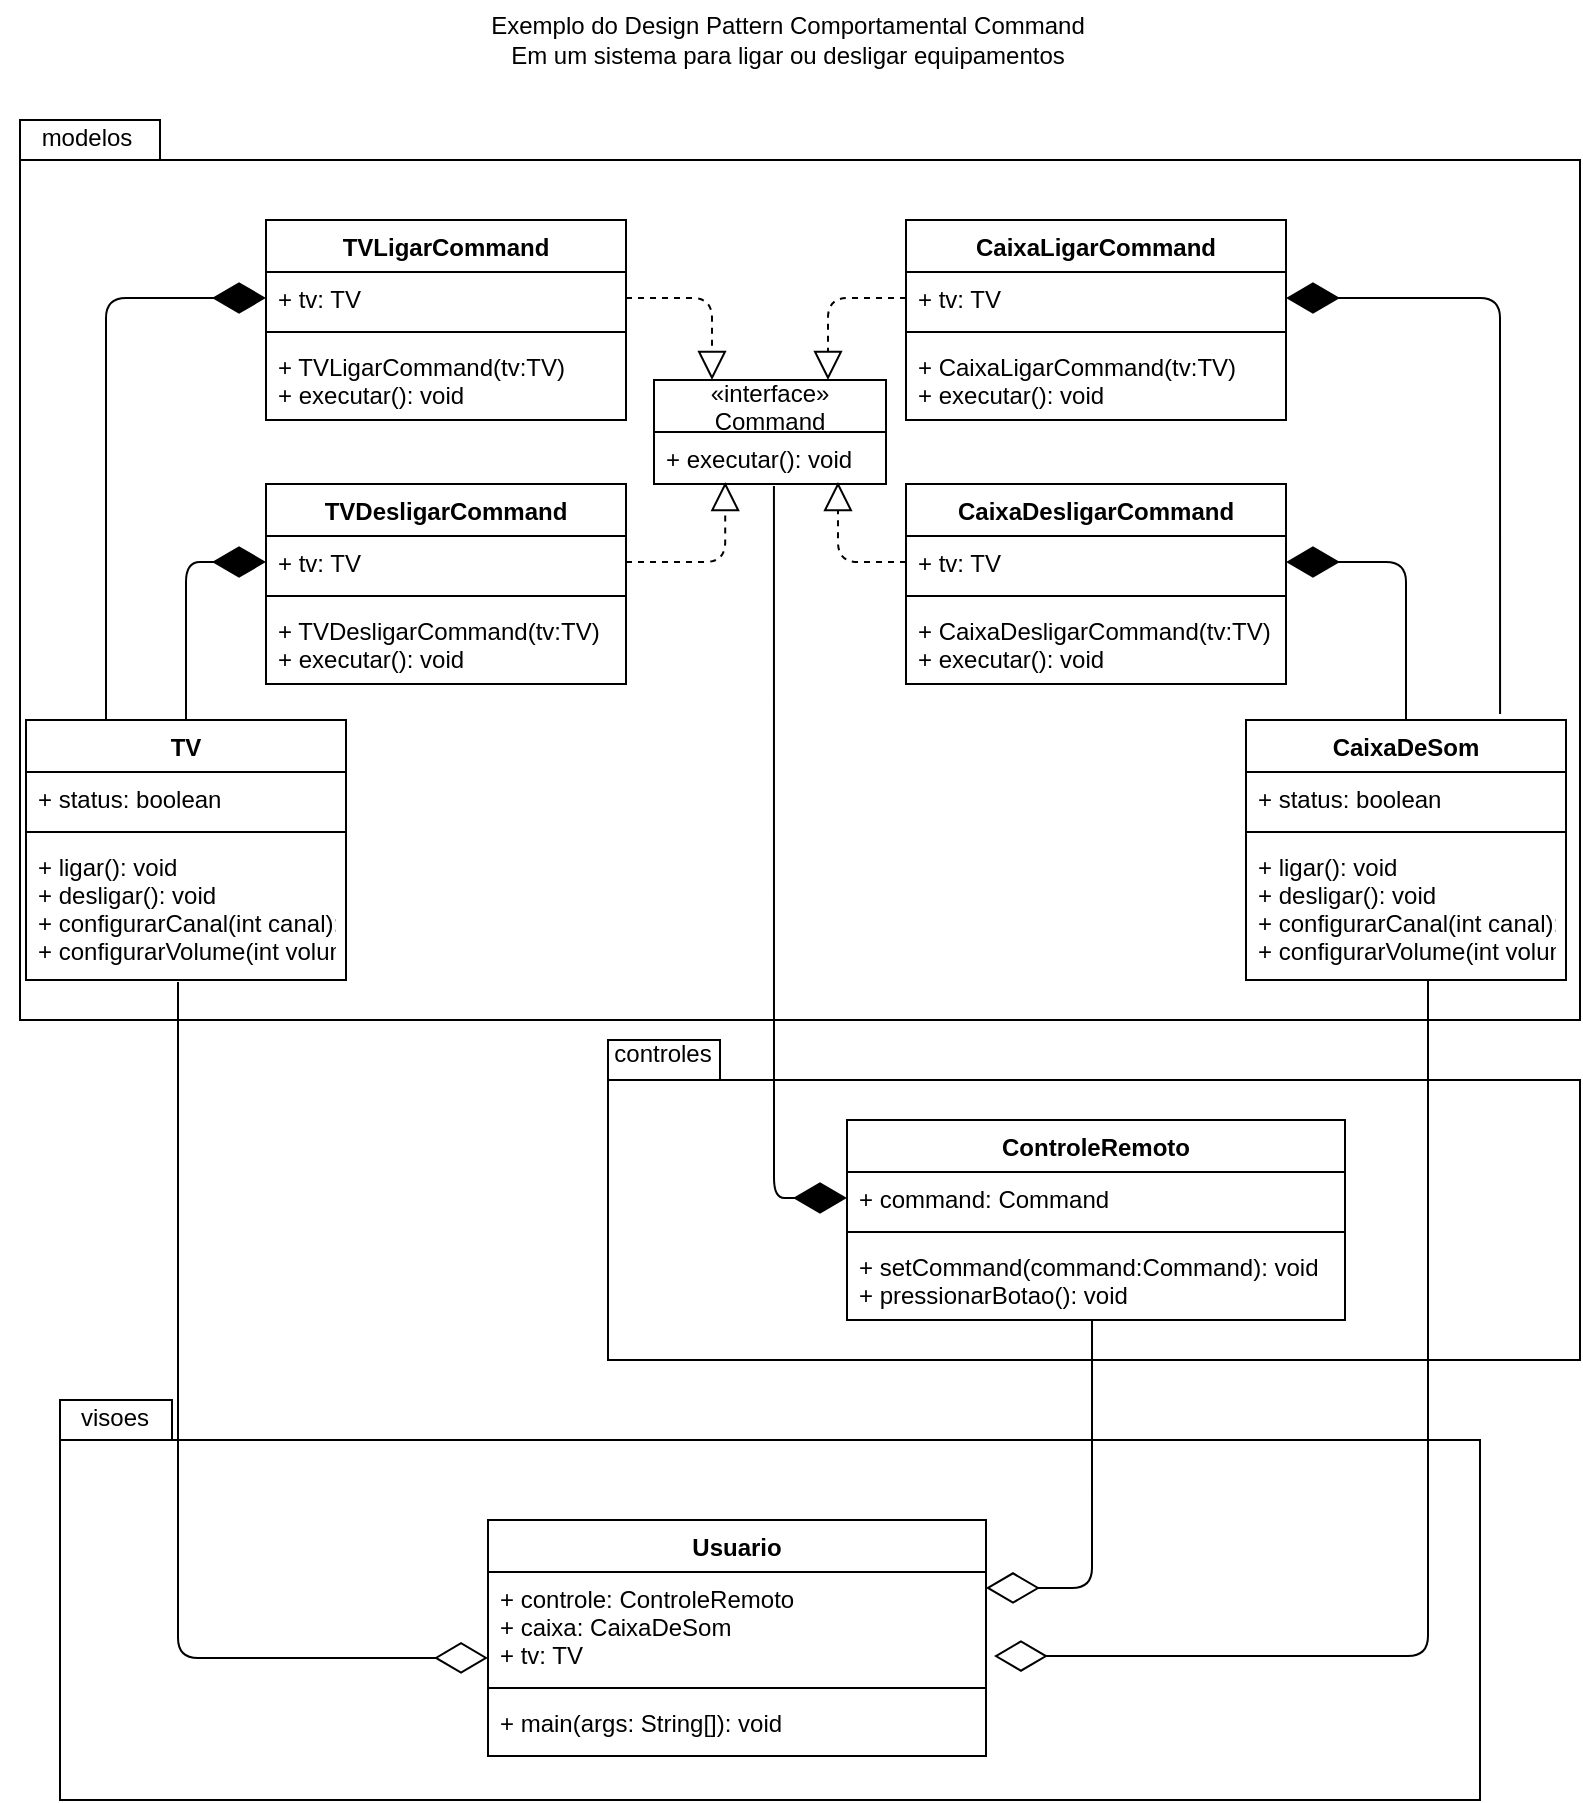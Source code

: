 <mxfile version="14.7.1" type="device"><diagram id="bPYHLYpQSe5J1xf9Yksz" name="Page-1"><mxGraphModel dx="981" dy="526" grid="1" gridSize="10" guides="1" tooltips="1" connect="1" arrows="1" fold="1" page="1" pageScale="1" pageWidth="827" pageHeight="1169" math="0" shadow="0"><root><mxCell id="0"/><mxCell id="1" parent="0"/><mxCell id="77oV-Q9e77BOvfnvX0_j-55" value="" style="shape=folder;fontStyle=1;spacingTop=10;tabWidth=56;tabHeight=20;tabPosition=left;html=1;" vertex="1" parent="1"><mxGeometry x="50" y="740" width="710" height="200" as="geometry"/></mxCell><mxCell id="77oV-Q9e77BOvfnvX0_j-54" value="" style="shape=folder;fontStyle=1;spacingTop=10;tabWidth=56;tabHeight=20;tabPosition=left;html=1;" vertex="1" parent="1"><mxGeometry x="324" y="560" width="486" height="160" as="geometry"/></mxCell><mxCell id="77oV-Q9e77BOvfnvX0_j-53" value="" style="shape=folder;fontStyle=1;spacingTop=10;tabWidth=70;tabHeight=20;tabPosition=left;html=1;" vertex="1" parent="1"><mxGeometry x="30" y="100" width="780" height="450" as="geometry"/></mxCell><mxCell id="77oV-Q9e77BOvfnvX0_j-1" value="Exemplo do Design Pattern Comportamental Command&lt;br&gt;Em um sistema para ligar ou desligar equipamentos" style="text;html=1;strokeColor=none;fillColor=none;align=center;verticalAlign=middle;whiteSpace=wrap;rounded=0;" vertex="1" parent="1"><mxGeometry x="234" y="40" width="360" height="40" as="geometry"/></mxCell><mxCell id="77oV-Q9e77BOvfnvX0_j-2" value="«interface»&#10;Command" style="swimlane;fontStyle=0;childLayout=stackLayout;horizontal=1;startSize=26;fillColor=none;horizontalStack=0;resizeParent=1;resizeParentMax=0;resizeLast=0;collapsible=1;marginBottom=0;" vertex="1" parent="1"><mxGeometry x="347" y="230" width="116" height="52" as="geometry"/></mxCell><mxCell id="77oV-Q9e77BOvfnvX0_j-3" value="+ executar(): void" style="text;strokeColor=none;fillColor=none;align=left;verticalAlign=top;spacingLeft=4;spacingRight=4;overflow=hidden;rotatable=0;points=[[0,0.5],[1,0.5]];portConstraint=eastwest;" vertex="1" parent="77oV-Q9e77BOvfnvX0_j-2"><mxGeometry y="26" width="116" height="26" as="geometry"/></mxCell><mxCell id="77oV-Q9e77BOvfnvX0_j-7" value="TV" style="swimlane;fontStyle=1;align=center;verticalAlign=top;childLayout=stackLayout;horizontal=1;startSize=26;horizontalStack=0;resizeParent=1;resizeParentMax=0;resizeLast=0;collapsible=1;marginBottom=0;" vertex="1" parent="1"><mxGeometry x="33" y="400" width="160" height="130" as="geometry"/></mxCell><mxCell id="77oV-Q9e77BOvfnvX0_j-8" value="+ status: boolean" style="text;strokeColor=none;fillColor=none;align=left;verticalAlign=top;spacingLeft=4;spacingRight=4;overflow=hidden;rotatable=0;points=[[0,0.5],[1,0.5]];portConstraint=eastwest;" vertex="1" parent="77oV-Q9e77BOvfnvX0_j-7"><mxGeometry y="26" width="160" height="26" as="geometry"/></mxCell><mxCell id="77oV-Q9e77BOvfnvX0_j-9" value="" style="line;strokeWidth=1;fillColor=none;align=left;verticalAlign=middle;spacingTop=-1;spacingLeft=3;spacingRight=3;rotatable=0;labelPosition=right;points=[];portConstraint=eastwest;" vertex="1" parent="77oV-Q9e77BOvfnvX0_j-7"><mxGeometry y="52" width="160" height="8" as="geometry"/></mxCell><mxCell id="77oV-Q9e77BOvfnvX0_j-10" value="+ ligar(): void&#10;+ desligar(): void&#10;+ configurarCanal(int canal): void&#10;+ configurarVolume(int volume): void&#10;" style="text;strokeColor=none;fillColor=none;align=left;verticalAlign=top;spacingLeft=4;spacingRight=4;overflow=hidden;rotatable=0;points=[[0,0.5],[1,0.5]];portConstraint=eastwest;" vertex="1" parent="77oV-Q9e77BOvfnvX0_j-7"><mxGeometry y="60" width="160" height="70" as="geometry"/></mxCell><mxCell id="77oV-Q9e77BOvfnvX0_j-11" value="CaixaDeSom" style="swimlane;fontStyle=1;align=center;verticalAlign=top;childLayout=stackLayout;horizontal=1;startSize=26;horizontalStack=0;resizeParent=1;resizeParentMax=0;resizeLast=0;collapsible=1;marginBottom=0;" vertex="1" parent="1"><mxGeometry x="643" y="400" width="160" height="130" as="geometry"/></mxCell><mxCell id="77oV-Q9e77BOvfnvX0_j-12" value="+ status: boolean" style="text;strokeColor=none;fillColor=none;align=left;verticalAlign=top;spacingLeft=4;spacingRight=4;overflow=hidden;rotatable=0;points=[[0,0.5],[1,0.5]];portConstraint=eastwest;" vertex="1" parent="77oV-Q9e77BOvfnvX0_j-11"><mxGeometry y="26" width="160" height="26" as="geometry"/></mxCell><mxCell id="77oV-Q9e77BOvfnvX0_j-13" value="" style="line;strokeWidth=1;fillColor=none;align=left;verticalAlign=middle;spacingTop=-1;spacingLeft=3;spacingRight=3;rotatable=0;labelPosition=right;points=[];portConstraint=eastwest;" vertex="1" parent="77oV-Q9e77BOvfnvX0_j-11"><mxGeometry y="52" width="160" height="8" as="geometry"/></mxCell><mxCell id="77oV-Q9e77BOvfnvX0_j-14" value="+ ligar(): void&#10;+ desligar(): void&#10;+ configurarCanal(int canal): void&#10;+ configurarVolume(int volume): void&#10;" style="text;strokeColor=none;fillColor=none;align=left;verticalAlign=top;spacingLeft=4;spacingRight=4;overflow=hidden;rotatable=0;points=[[0,0.5],[1,0.5]];portConstraint=eastwest;" vertex="1" parent="77oV-Q9e77BOvfnvX0_j-11"><mxGeometry y="60" width="160" height="70" as="geometry"/></mxCell><mxCell id="77oV-Q9e77BOvfnvX0_j-15" value="TVLigarCommand" style="swimlane;fontStyle=1;align=center;verticalAlign=top;childLayout=stackLayout;horizontal=1;startSize=26;horizontalStack=0;resizeParent=1;resizeParentMax=0;resizeLast=0;collapsible=1;marginBottom=0;" vertex="1" parent="1"><mxGeometry x="153" y="150" width="180" height="100" as="geometry"/></mxCell><mxCell id="77oV-Q9e77BOvfnvX0_j-16" value="+ tv: TV" style="text;strokeColor=none;fillColor=none;align=left;verticalAlign=top;spacingLeft=4;spacingRight=4;overflow=hidden;rotatable=0;points=[[0,0.5],[1,0.5]];portConstraint=eastwest;" vertex="1" parent="77oV-Q9e77BOvfnvX0_j-15"><mxGeometry y="26" width="180" height="26" as="geometry"/></mxCell><mxCell id="77oV-Q9e77BOvfnvX0_j-17" value="" style="line;strokeWidth=1;fillColor=none;align=left;verticalAlign=middle;spacingTop=-1;spacingLeft=3;spacingRight=3;rotatable=0;labelPosition=right;points=[];portConstraint=eastwest;" vertex="1" parent="77oV-Q9e77BOvfnvX0_j-15"><mxGeometry y="52" width="180" height="8" as="geometry"/></mxCell><mxCell id="77oV-Q9e77BOvfnvX0_j-18" value="+ TVLigarCommand(tv:TV)&#10;+ executar(): void" style="text;strokeColor=none;fillColor=none;align=left;verticalAlign=top;spacingLeft=4;spacingRight=4;overflow=hidden;rotatable=0;points=[[0,0.5],[1,0.5]];portConstraint=eastwest;" vertex="1" parent="77oV-Q9e77BOvfnvX0_j-15"><mxGeometry y="60" width="180" height="40" as="geometry"/></mxCell><mxCell id="77oV-Q9e77BOvfnvX0_j-19" value="CaixaLigarCommand" style="swimlane;fontStyle=1;align=center;verticalAlign=top;childLayout=stackLayout;horizontal=1;startSize=26;horizontalStack=0;resizeParent=1;resizeParentMax=0;resizeLast=0;collapsible=1;marginBottom=0;" vertex="1" parent="1"><mxGeometry x="473" y="150" width="190" height="100" as="geometry"/></mxCell><mxCell id="77oV-Q9e77BOvfnvX0_j-20" value="+ tv: TV" style="text;strokeColor=none;fillColor=none;align=left;verticalAlign=top;spacingLeft=4;spacingRight=4;overflow=hidden;rotatable=0;points=[[0,0.5],[1,0.5]];portConstraint=eastwest;" vertex="1" parent="77oV-Q9e77BOvfnvX0_j-19"><mxGeometry y="26" width="190" height="26" as="geometry"/></mxCell><mxCell id="77oV-Q9e77BOvfnvX0_j-21" value="" style="line;strokeWidth=1;fillColor=none;align=left;verticalAlign=middle;spacingTop=-1;spacingLeft=3;spacingRight=3;rotatable=0;labelPosition=right;points=[];portConstraint=eastwest;" vertex="1" parent="77oV-Q9e77BOvfnvX0_j-19"><mxGeometry y="52" width="190" height="8" as="geometry"/></mxCell><mxCell id="77oV-Q9e77BOvfnvX0_j-22" value="+ CaixaLigarCommand(tv:TV)&#10;+ executar(): void" style="text;strokeColor=none;fillColor=none;align=left;verticalAlign=top;spacingLeft=4;spacingRight=4;overflow=hidden;rotatable=0;points=[[0,0.5],[1,0.5]];portConstraint=eastwest;" vertex="1" parent="77oV-Q9e77BOvfnvX0_j-19"><mxGeometry y="60" width="190" height="40" as="geometry"/></mxCell><mxCell id="77oV-Q9e77BOvfnvX0_j-23" value="CaixaDesligarCommand" style="swimlane;fontStyle=1;align=center;verticalAlign=top;childLayout=stackLayout;horizontal=1;startSize=26;horizontalStack=0;resizeParent=1;resizeParentMax=0;resizeLast=0;collapsible=1;marginBottom=0;" vertex="1" parent="1"><mxGeometry x="473" y="282" width="190" height="100" as="geometry"/></mxCell><mxCell id="77oV-Q9e77BOvfnvX0_j-24" value="+ tv: TV" style="text;strokeColor=none;fillColor=none;align=left;verticalAlign=top;spacingLeft=4;spacingRight=4;overflow=hidden;rotatable=0;points=[[0,0.5],[1,0.5]];portConstraint=eastwest;" vertex="1" parent="77oV-Q9e77BOvfnvX0_j-23"><mxGeometry y="26" width="190" height="26" as="geometry"/></mxCell><mxCell id="77oV-Q9e77BOvfnvX0_j-25" value="" style="line;strokeWidth=1;fillColor=none;align=left;verticalAlign=middle;spacingTop=-1;spacingLeft=3;spacingRight=3;rotatable=0;labelPosition=right;points=[];portConstraint=eastwest;" vertex="1" parent="77oV-Q9e77BOvfnvX0_j-23"><mxGeometry y="52" width="190" height="8" as="geometry"/></mxCell><mxCell id="77oV-Q9e77BOvfnvX0_j-26" value="+ CaixaDesligarCommand(tv:TV)&#10;+ executar(): void" style="text;strokeColor=none;fillColor=none;align=left;verticalAlign=top;spacingLeft=4;spacingRight=4;overflow=hidden;rotatable=0;points=[[0,0.5],[1,0.5]];portConstraint=eastwest;" vertex="1" parent="77oV-Q9e77BOvfnvX0_j-23"><mxGeometry y="60" width="190" height="40" as="geometry"/></mxCell><mxCell id="77oV-Q9e77BOvfnvX0_j-27" value="TVDesligarCommand" style="swimlane;fontStyle=1;align=center;verticalAlign=top;childLayout=stackLayout;horizontal=1;startSize=26;horizontalStack=0;resizeParent=1;resizeParentMax=0;resizeLast=0;collapsible=1;marginBottom=0;" vertex="1" parent="1"><mxGeometry x="153" y="282" width="180" height="100" as="geometry"/></mxCell><mxCell id="77oV-Q9e77BOvfnvX0_j-28" value="+ tv: TV" style="text;strokeColor=none;fillColor=none;align=left;verticalAlign=top;spacingLeft=4;spacingRight=4;overflow=hidden;rotatable=0;points=[[0,0.5],[1,0.5]];portConstraint=eastwest;" vertex="1" parent="77oV-Q9e77BOvfnvX0_j-27"><mxGeometry y="26" width="180" height="26" as="geometry"/></mxCell><mxCell id="77oV-Q9e77BOvfnvX0_j-29" value="" style="line;strokeWidth=1;fillColor=none;align=left;verticalAlign=middle;spacingTop=-1;spacingLeft=3;spacingRight=3;rotatable=0;labelPosition=right;points=[];portConstraint=eastwest;" vertex="1" parent="77oV-Q9e77BOvfnvX0_j-27"><mxGeometry y="52" width="180" height="8" as="geometry"/></mxCell><mxCell id="77oV-Q9e77BOvfnvX0_j-30" value="+ TVDesligarCommand(tv:TV)&#10;+ executar(): void" style="text;strokeColor=none;fillColor=none;align=left;verticalAlign=top;spacingLeft=4;spacingRight=4;overflow=hidden;rotatable=0;points=[[0,0.5],[1,0.5]];portConstraint=eastwest;" vertex="1" parent="77oV-Q9e77BOvfnvX0_j-27"><mxGeometry y="60" width="180" height="40" as="geometry"/></mxCell><mxCell id="77oV-Q9e77BOvfnvX0_j-31" value="" style="endArrow=block;dashed=1;endFill=0;endSize=12;html=1;exitX=1;exitY=0.5;exitDx=0;exitDy=0;entryX=0.25;entryY=0;entryDx=0;entryDy=0;edgeStyle=orthogonalEdgeStyle;" edge="1" parent="1" source="77oV-Q9e77BOvfnvX0_j-16" target="77oV-Q9e77BOvfnvX0_j-2"><mxGeometry width="160" relative="1" as="geometry"><mxPoint x="343" y="240" as="sourcePoint"/><mxPoint x="413" y="170" as="targetPoint"/></mxGeometry></mxCell><mxCell id="77oV-Q9e77BOvfnvX0_j-32" value="" style="endArrow=block;dashed=1;endFill=0;endSize=12;html=1;exitX=0;exitY=0.5;exitDx=0;exitDy=0;entryX=0.75;entryY=0;entryDx=0;entryDy=0;edgeStyle=orthogonalEdgeStyle;" edge="1" parent="1" source="77oV-Q9e77BOvfnvX0_j-20" target="77oV-Q9e77BOvfnvX0_j-2"><mxGeometry width="160" relative="1" as="geometry"><mxPoint x="313" y="199" as="sourcePoint"/><mxPoint x="392" y="240" as="targetPoint"/></mxGeometry></mxCell><mxCell id="77oV-Q9e77BOvfnvX0_j-33" value="" style="endArrow=block;dashed=1;endFill=0;endSize=12;html=1;exitX=0;exitY=0.5;exitDx=0;exitDy=0;entryX=0.793;entryY=0.962;entryDx=0;entryDy=0;entryPerimeter=0;edgeStyle=orthogonalEdgeStyle;" edge="1" parent="1" source="77oV-Q9e77BOvfnvX0_j-24" target="77oV-Q9e77BOvfnvX0_j-3"><mxGeometry width="160" relative="1" as="geometry"><mxPoint x="533" y="199" as="sourcePoint"/><mxPoint x="462" y="240" as="targetPoint"/></mxGeometry></mxCell><mxCell id="77oV-Q9e77BOvfnvX0_j-34" value="" style="endArrow=block;dashed=1;endFill=0;endSize=12;html=1;entryX=0.307;entryY=0.962;entryDx=0;entryDy=0;entryPerimeter=0;edgeStyle=orthogonalEdgeStyle;" edge="1" parent="1" source="77oV-Q9e77BOvfnvX0_j-28" target="77oV-Q9e77BOvfnvX0_j-3"><mxGeometry width="160" relative="1" as="geometry"><mxPoint x="533" y="309" as="sourcePoint"/><mxPoint x="468.02" y="291.012" as="targetPoint"/></mxGeometry></mxCell><mxCell id="77oV-Q9e77BOvfnvX0_j-35" value="" style="endArrow=diamondThin;endFill=1;endSize=24;html=1;edgeStyle=orthogonalEdgeStyle;exitX=0.25;exitY=0;exitDx=0;exitDy=0;entryX=0;entryY=0.5;entryDx=0;entryDy=0;" edge="1" parent="1" source="77oV-Q9e77BOvfnvX0_j-7" target="77oV-Q9e77BOvfnvX0_j-16"><mxGeometry width="160" relative="1" as="geometry"><mxPoint x="323" y="520" as="sourcePoint"/><mxPoint x="503" y="440" as="targetPoint"/></mxGeometry></mxCell><mxCell id="77oV-Q9e77BOvfnvX0_j-36" value="" style="endArrow=diamondThin;endFill=1;endSize=24;html=1;edgeStyle=orthogonalEdgeStyle;exitX=0.5;exitY=0;exitDx=0;exitDy=0;entryX=0;entryY=0.5;entryDx=0;entryDy=0;" edge="1" parent="1" source="77oV-Q9e77BOvfnvX0_j-7" target="77oV-Q9e77BOvfnvX0_j-28"><mxGeometry width="160" relative="1" as="geometry"><mxPoint x="103" y="410" as="sourcePoint"/><mxPoint x="163" y="199" as="targetPoint"/></mxGeometry></mxCell><mxCell id="77oV-Q9e77BOvfnvX0_j-38" value="" style="endArrow=diamondThin;endFill=1;endSize=24;html=1;edgeStyle=orthogonalEdgeStyle;exitX=0.5;exitY=0;exitDx=0;exitDy=0;entryX=1;entryY=0.5;entryDx=0;entryDy=0;" edge="1" parent="1" source="77oV-Q9e77BOvfnvX0_j-11" target="77oV-Q9e77BOvfnvX0_j-24"><mxGeometry width="160" relative="1" as="geometry"><mxPoint x="123" y="410" as="sourcePoint"/><mxPoint x="163" y="331" as="targetPoint"/></mxGeometry></mxCell><mxCell id="77oV-Q9e77BOvfnvX0_j-39" value="" style="endArrow=diamondThin;endFill=1;endSize=24;html=1;edgeStyle=orthogonalEdgeStyle;exitX=0.794;exitY=-0.023;exitDx=0;exitDy=0;entryX=1;entryY=0.5;entryDx=0;entryDy=0;exitPerimeter=0;" edge="1" parent="1" source="77oV-Q9e77BOvfnvX0_j-11" target="77oV-Q9e77BOvfnvX0_j-20"><mxGeometry width="160" relative="1" as="geometry"><mxPoint x="733" y="410" as="sourcePoint"/><mxPoint x="673" y="331" as="targetPoint"/></mxGeometry></mxCell><mxCell id="77oV-Q9e77BOvfnvX0_j-40" value="ControleRemoto" style="swimlane;fontStyle=1;align=center;verticalAlign=top;childLayout=stackLayout;horizontal=1;startSize=26;horizontalStack=0;resizeParent=1;resizeParentMax=0;resizeLast=0;collapsible=1;marginBottom=0;" vertex="1" parent="1"><mxGeometry x="443.5" y="600" width="249" height="100" as="geometry"/></mxCell><mxCell id="77oV-Q9e77BOvfnvX0_j-41" value="+ command: Command" style="text;strokeColor=none;fillColor=none;align=left;verticalAlign=top;spacingLeft=4;spacingRight=4;overflow=hidden;rotatable=0;points=[[0,0.5],[1,0.5]];portConstraint=eastwest;" vertex="1" parent="77oV-Q9e77BOvfnvX0_j-40"><mxGeometry y="26" width="249" height="26" as="geometry"/></mxCell><mxCell id="77oV-Q9e77BOvfnvX0_j-42" value="" style="line;strokeWidth=1;fillColor=none;align=left;verticalAlign=middle;spacingTop=-1;spacingLeft=3;spacingRight=3;rotatable=0;labelPosition=right;points=[];portConstraint=eastwest;" vertex="1" parent="77oV-Q9e77BOvfnvX0_j-40"><mxGeometry y="52" width="249" height="8" as="geometry"/></mxCell><mxCell id="77oV-Q9e77BOvfnvX0_j-43" value="+ setCommand(command:Command): void&#10;+ pressionarBotao(): void" style="text;strokeColor=none;fillColor=none;align=left;verticalAlign=top;spacingLeft=4;spacingRight=4;overflow=hidden;rotatable=0;points=[[0,0.5],[1,0.5]];portConstraint=eastwest;" vertex="1" parent="77oV-Q9e77BOvfnvX0_j-40"><mxGeometry y="60" width="249" height="40" as="geometry"/></mxCell><mxCell id="77oV-Q9e77BOvfnvX0_j-44" value="" style="endArrow=diamondThin;endFill=1;endSize=24;html=1;edgeStyle=orthogonalEdgeStyle;exitX=0.517;exitY=1.038;exitDx=0;exitDy=0;entryX=0;entryY=0.5;entryDx=0;entryDy=0;exitPerimeter=0;" edge="1" parent="1" source="77oV-Q9e77BOvfnvX0_j-3" target="77oV-Q9e77BOvfnvX0_j-41"><mxGeometry width="160" relative="1" as="geometry"><mxPoint x="83" y="410" as="sourcePoint"/><mxPoint x="414" y="120" as="targetPoint"/></mxGeometry></mxCell><mxCell id="77oV-Q9e77BOvfnvX0_j-45" value="Usuario" style="swimlane;fontStyle=1;align=center;verticalAlign=top;childLayout=stackLayout;horizontal=1;startSize=26;horizontalStack=0;resizeParent=1;resizeParentMax=0;resizeLast=0;collapsible=1;marginBottom=0;" vertex="1" parent="1"><mxGeometry x="264" y="800" width="249" height="118" as="geometry"/></mxCell><mxCell id="77oV-Q9e77BOvfnvX0_j-46" value="+ controle: ControleRemoto&#10;+ caixa: CaixaDeSom&#10;+ tv: TV" style="text;strokeColor=none;fillColor=none;align=left;verticalAlign=top;spacingLeft=4;spacingRight=4;overflow=hidden;rotatable=0;points=[[0,0.5],[1,0.5]];portConstraint=eastwest;" vertex="1" parent="77oV-Q9e77BOvfnvX0_j-45"><mxGeometry y="26" width="249" height="54" as="geometry"/></mxCell><mxCell id="77oV-Q9e77BOvfnvX0_j-47" value="" style="line;strokeWidth=1;fillColor=none;align=left;verticalAlign=middle;spacingTop=-1;spacingLeft=3;spacingRight=3;rotatable=0;labelPosition=right;points=[];portConstraint=eastwest;" vertex="1" parent="77oV-Q9e77BOvfnvX0_j-45"><mxGeometry y="80" width="249" height="8" as="geometry"/></mxCell><mxCell id="77oV-Q9e77BOvfnvX0_j-48" value="+ main(args: String[]): void" style="text;strokeColor=none;fillColor=none;align=left;verticalAlign=top;spacingLeft=4;spacingRight=4;overflow=hidden;rotatable=0;points=[[0,0.5],[1,0.5]];portConstraint=eastwest;" vertex="1" parent="77oV-Q9e77BOvfnvX0_j-45"><mxGeometry y="88" width="249" height="30" as="geometry"/></mxCell><mxCell id="77oV-Q9e77BOvfnvX0_j-49" value="" style="endArrow=diamondThin;endFill=0;endSize=24;html=1;edgeStyle=orthogonalEdgeStyle;exitX=0.492;exitY=1;exitDx=0;exitDy=0;exitPerimeter=0;entryX=1;entryY=0.148;entryDx=0;entryDy=0;entryPerimeter=0;" edge="1" parent="1" source="77oV-Q9e77BOvfnvX0_j-43" target="77oV-Q9e77BOvfnvX0_j-46"><mxGeometry width="160" relative="1" as="geometry"><mxPoint x="334" y="590" as="sourcePoint"/><mxPoint x="624" y="860" as="targetPoint"/></mxGeometry></mxCell><mxCell id="77oV-Q9e77BOvfnvX0_j-50" value="" style="endArrow=diamondThin;endFill=0;endSize=24;html=1;edgeStyle=orthogonalEdgeStyle;entryX=1.016;entryY=0.778;entryDx=0;entryDy=0;entryPerimeter=0;" edge="1" parent="1" source="77oV-Q9e77BOvfnvX0_j-14" target="77oV-Q9e77BOvfnvX0_j-46"><mxGeometry width="160" relative="1" as="geometry"><mxPoint x="576.008" y="660" as="sourcePoint"/><mxPoint x="584" y="770" as="targetPoint"/><Array as="points"><mxPoint x="734" y="868"/></Array></mxGeometry></mxCell><mxCell id="77oV-Q9e77BOvfnvX0_j-51" value="" style="endArrow=diamondThin;endFill=0;endSize=24;html=1;edgeStyle=orthogonalEdgeStyle;exitX=0.475;exitY=1.014;exitDx=0;exitDy=0;exitPerimeter=0;entryX=0;entryY=0.796;entryDx=0;entryDy=0;entryPerimeter=0;" edge="1" parent="1" source="77oV-Q9e77BOvfnvX0_j-10" target="77oV-Q9e77BOvfnvX0_j-46"><mxGeometry width="160" relative="1" as="geometry"><mxPoint x="744.04" y="543.01" as="sourcePoint"/><mxPoint x="523" y="803" as="targetPoint"/><Array as="points"><mxPoint x="109" y="869"/></Array></mxGeometry></mxCell><mxCell id="77oV-Q9e77BOvfnvX0_j-56" value="modelos" style="text;html=1;strokeColor=none;fillColor=none;align=center;verticalAlign=middle;whiteSpace=wrap;rounded=0;" vertex="1" parent="1"><mxGeometry x="20" y="94" width="86.5" height="30" as="geometry"/></mxCell><mxCell id="77oV-Q9e77BOvfnvX0_j-57" value="visoes" style="text;html=1;strokeColor=none;fillColor=none;align=center;verticalAlign=middle;whiteSpace=wrap;rounded=0;" vertex="1" parent="1"><mxGeometry x="34" y="734" width="86.5" height="30" as="geometry"/></mxCell><mxCell id="77oV-Q9e77BOvfnvX0_j-58" value="controles" style="text;html=1;strokeColor=none;fillColor=none;align=center;verticalAlign=middle;whiteSpace=wrap;rounded=0;" vertex="1" parent="1"><mxGeometry x="308" y="552" width="86.5" height="30" as="geometry"/></mxCell></root></mxGraphModel></diagram></mxfile>